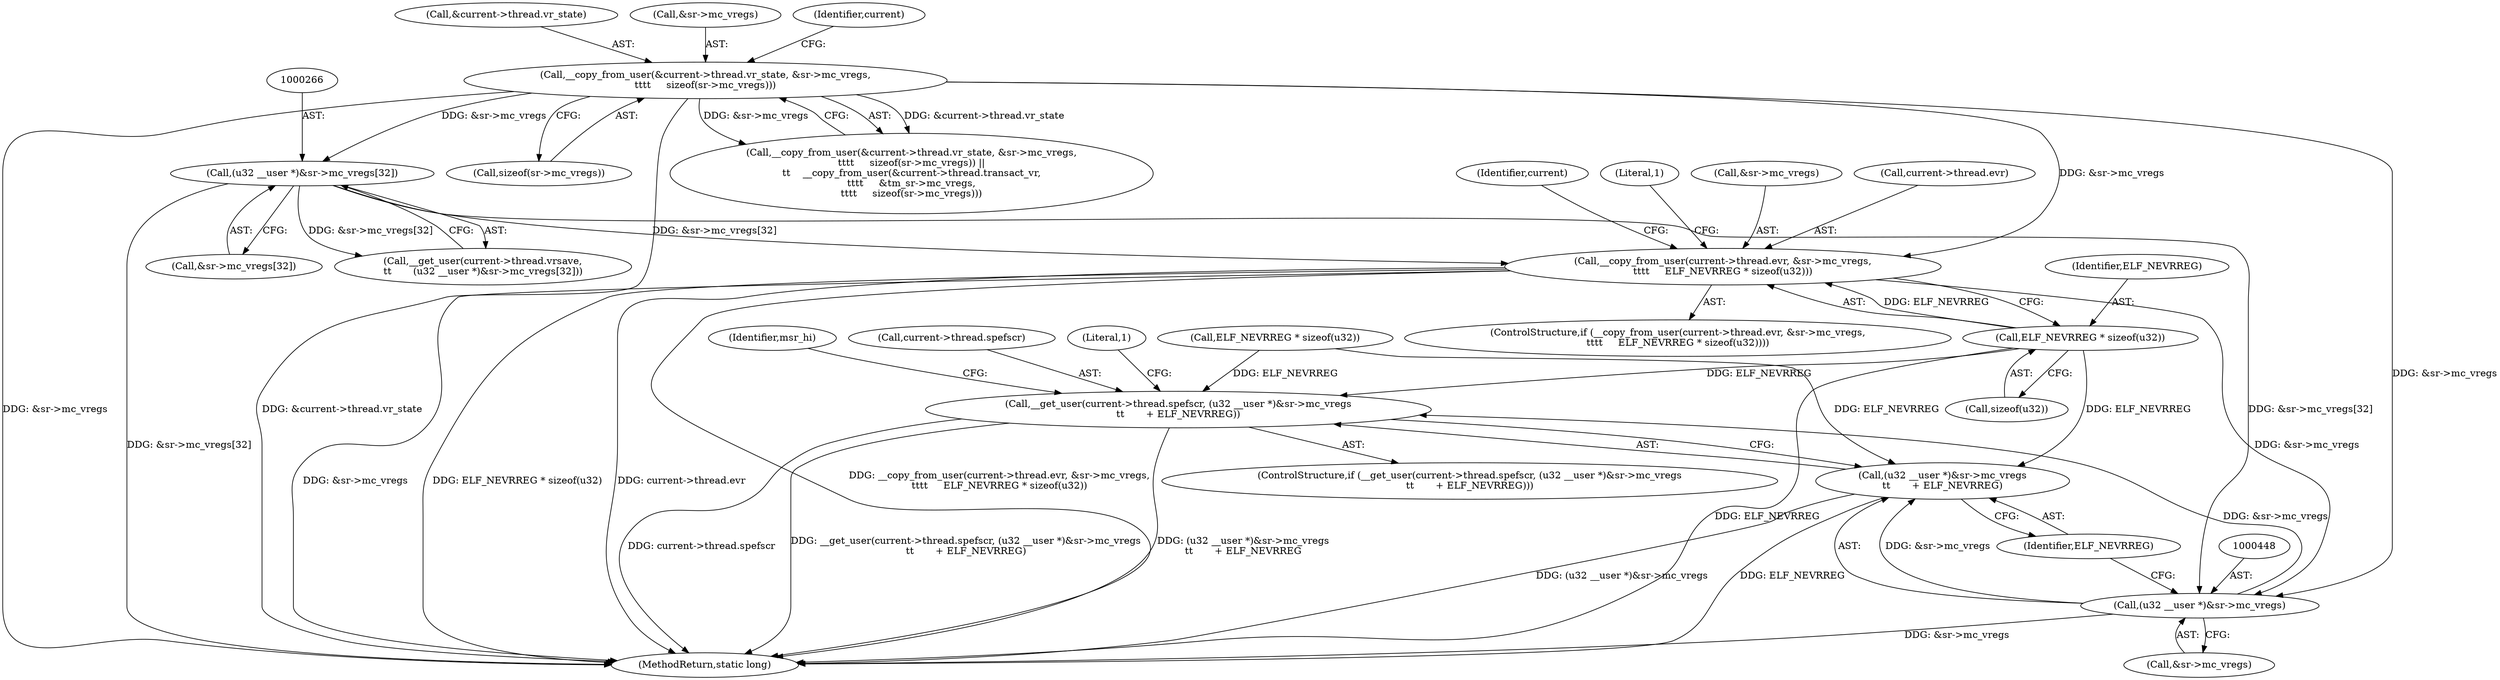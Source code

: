 digraph "0_linux_d2b9d2a5ad5ef04ff978c9923d19730cb05efd55@API" {
"1000405" [label="(Call,__copy_from_user(current->thread.evr, &sr->mc_vregs,\n\t\t\t\t     ELF_NEVRREG * sizeof(u32)))"];
"1000193" [label="(Call,__copy_from_user(&current->thread.vr_state, &sr->mc_vregs,\n\t\t\t\t     sizeof(sr->mc_vregs)))"];
"1000265" [label="(Call,(u32 __user *)&sr->mc_vregs[32])"];
"1000415" [label="(Call,ELF_NEVRREG * sizeof(u32))"];
"1000447" [label="(Call,(u32 __user *)&sr->mc_vregs)"];
"1000440" [label="(Call,__get_user(current->thread.spefscr, (u32 __user *)&sr->mc_vregs\n\t\t       + ELF_NEVRREG))"];
"1000446" [label="(Call,(u32 __user *)&sr->mc_vregs\n\t\t       + ELF_NEVRREG)"];
"1000204" [label="(Call,sizeof(sr->mc_vregs))"];
"1000194" [label="(Call,&current->thread.vr_state)"];
"1000267" [label="(Call,&sr->mc_vregs[32])"];
"1000440" [label="(Call,__get_user(current->thread.spefscr, (u32 __user *)&sr->mc_vregs\n\t\t       + ELF_NEVRREG))"];
"1000192" [label="(Call,__copy_from_user(&current->thread.vr_state, &sr->mc_vregs,\n\t\t\t\t     sizeof(sr->mc_vregs)) ||\n\t\t    __copy_from_user(&current->thread.transact_vr,\n\t\t\t\t     &tm_sr->mc_vregs,\n\t\t\t\t     sizeof(sr->mc_vregs)))"];
"1000455" [label="(Literal,1)"];
"1000265" [label="(Call,(u32 __user *)&sr->mc_vregs[32])"];
"1000443" [label="(Identifier,current)"];
"1000420" [label="(Literal,1)"];
"1000200" [label="(Call,&sr->mc_vregs)"];
"1000411" [label="(Call,&sr->mc_vregs)"];
"1000416" [label="(Identifier,ELF_NEVRREG)"];
"1000435" [label="(Call,ELF_NEVRREG * sizeof(u32))"];
"1000406" [label="(Call,current->thread.evr)"];
"1000458" [label="(Identifier,msr_hi)"];
"1000212" [label="(Identifier,current)"];
"1000447" [label="(Call,(u32 __user *)&sr->mc_vregs)"];
"1000439" [label="(ControlStructure,if (__get_user(current->thread.spefscr, (u32 __user *)&sr->mc_vregs\n\t\t       + ELF_NEVRREG)))"];
"1000453" [label="(Identifier,ELF_NEVRREG)"];
"1000417" [label="(Call,sizeof(u32))"];
"1000441" [label="(Call,current->thread.spefscr)"];
"1000415" [label="(Call,ELF_NEVRREG * sizeof(u32))"];
"1000259" [label="(Call,__get_user(current->thread.vrsave,\n\t\t       (u32 __user *)&sr->mc_vregs[32]))"];
"1000405" [label="(Call,__copy_from_user(current->thread.evr, &sr->mc_vregs,\n\t\t\t\t     ELF_NEVRREG * sizeof(u32)))"];
"1000446" [label="(Call,(u32 __user *)&sr->mc_vregs\n\t\t       + ELF_NEVRREG)"];
"1000404" [label="(ControlStructure,if (__copy_from_user(current->thread.evr, &sr->mc_vregs,\n\t\t\t\t     ELF_NEVRREG * sizeof(u32))))"];
"1000193" [label="(Call,__copy_from_user(&current->thread.vr_state, &sr->mc_vregs,\n\t\t\t\t     sizeof(sr->mc_vregs)))"];
"1000449" [label="(Call,&sr->mc_vregs)"];
"1000540" [label="(MethodReturn,static long)"];
"1000405" -> "1000404"  [label="AST: "];
"1000405" -> "1000415"  [label="CFG: "];
"1000406" -> "1000405"  [label="AST: "];
"1000411" -> "1000405"  [label="AST: "];
"1000415" -> "1000405"  [label="AST: "];
"1000420" -> "1000405"  [label="CFG: "];
"1000443" -> "1000405"  [label="CFG: "];
"1000405" -> "1000540"  [label="DDG: __copy_from_user(current->thread.evr, &sr->mc_vregs,\n\t\t\t\t     ELF_NEVRREG * sizeof(u32))"];
"1000405" -> "1000540"  [label="DDG: &sr->mc_vregs"];
"1000405" -> "1000540"  [label="DDG: ELF_NEVRREG * sizeof(u32)"];
"1000405" -> "1000540"  [label="DDG: current->thread.evr"];
"1000193" -> "1000405"  [label="DDG: &sr->mc_vregs"];
"1000265" -> "1000405"  [label="DDG: &sr->mc_vregs[32]"];
"1000415" -> "1000405"  [label="DDG: ELF_NEVRREG"];
"1000405" -> "1000447"  [label="DDG: &sr->mc_vregs"];
"1000193" -> "1000192"  [label="AST: "];
"1000193" -> "1000204"  [label="CFG: "];
"1000194" -> "1000193"  [label="AST: "];
"1000200" -> "1000193"  [label="AST: "];
"1000204" -> "1000193"  [label="AST: "];
"1000212" -> "1000193"  [label="CFG: "];
"1000192" -> "1000193"  [label="CFG: "];
"1000193" -> "1000540"  [label="DDG: &current->thread.vr_state"];
"1000193" -> "1000540"  [label="DDG: &sr->mc_vregs"];
"1000193" -> "1000192"  [label="DDG: &current->thread.vr_state"];
"1000193" -> "1000192"  [label="DDG: &sr->mc_vregs"];
"1000193" -> "1000265"  [label="DDG: &sr->mc_vregs"];
"1000193" -> "1000447"  [label="DDG: &sr->mc_vregs"];
"1000265" -> "1000259"  [label="AST: "];
"1000265" -> "1000267"  [label="CFG: "];
"1000266" -> "1000265"  [label="AST: "];
"1000267" -> "1000265"  [label="AST: "];
"1000259" -> "1000265"  [label="CFG: "];
"1000265" -> "1000540"  [label="DDG: &sr->mc_vregs[32]"];
"1000265" -> "1000259"  [label="DDG: &sr->mc_vregs[32]"];
"1000265" -> "1000447"  [label="DDG: &sr->mc_vregs[32]"];
"1000415" -> "1000417"  [label="CFG: "];
"1000416" -> "1000415"  [label="AST: "];
"1000417" -> "1000415"  [label="AST: "];
"1000415" -> "1000540"  [label="DDG: ELF_NEVRREG"];
"1000415" -> "1000440"  [label="DDG: ELF_NEVRREG"];
"1000415" -> "1000446"  [label="DDG: ELF_NEVRREG"];
"1000447" -> "1000446"  [label="AST: "];
"1000447" -> "1000449"  [label="CFG: "];
"1000448" -> "1000447"  [label="AST: "];
"1000449" -> "1000447"  [label="AST: "];
"1000453" -> "1000447"  [label="CFG: "];
"1000447" -> "1000540"  [label="DDG: &sr->mc_vregs"];
"1000447" -> "1000440"  [label="DDG: &sr->mc_vregs"];
"1000447" -> "1000446"  [label="DDG: &sr->mc_vregs"];
"1000440" -> "1000439"  [label="AST: "];
"1000440" -> "1000446"  [label="CFG: "];
"1000441" -> "1000440"  [label="AST: "];
"1000446" -> "1000440"  [label="AST: "];
"1000455" -> "1000440"  [label="CFG: "];
"1000458" -> "1000440"  [label="CFG: "];
"1000440" -> "1000540"  [label="DDG: __get_user(current->thread.spefscr, (u32 __user *)&sr->mc_vregs\n\t\t       + ELF_NEVRREG)"];
"1000440" -> "1000540"  [label="DDG: (u32 __user *)&sr->mc_vregs\n\t\t       + ELF_NEVRREG"];
"1000440" -> "1000540"  [label="DDG: current->thread.spefscr"];
"1000435" -> "1000440"  [label="DDG: ELF_NEVRREG"];
"1000446" -> "1000453"  [label="CFG: "];
"1000453" -> "1000446"  [label="AST: "];
"1000446" -> "1000540"  [label="DDG: (u32 __user *)&sr->mc_vregs"];
"1000446" -> "1000540"  [label="DDG: ELF_NEVRREG"];
"1000435" -> "1000446"  [label="DDG: ELF_NEVRREG"];
}
